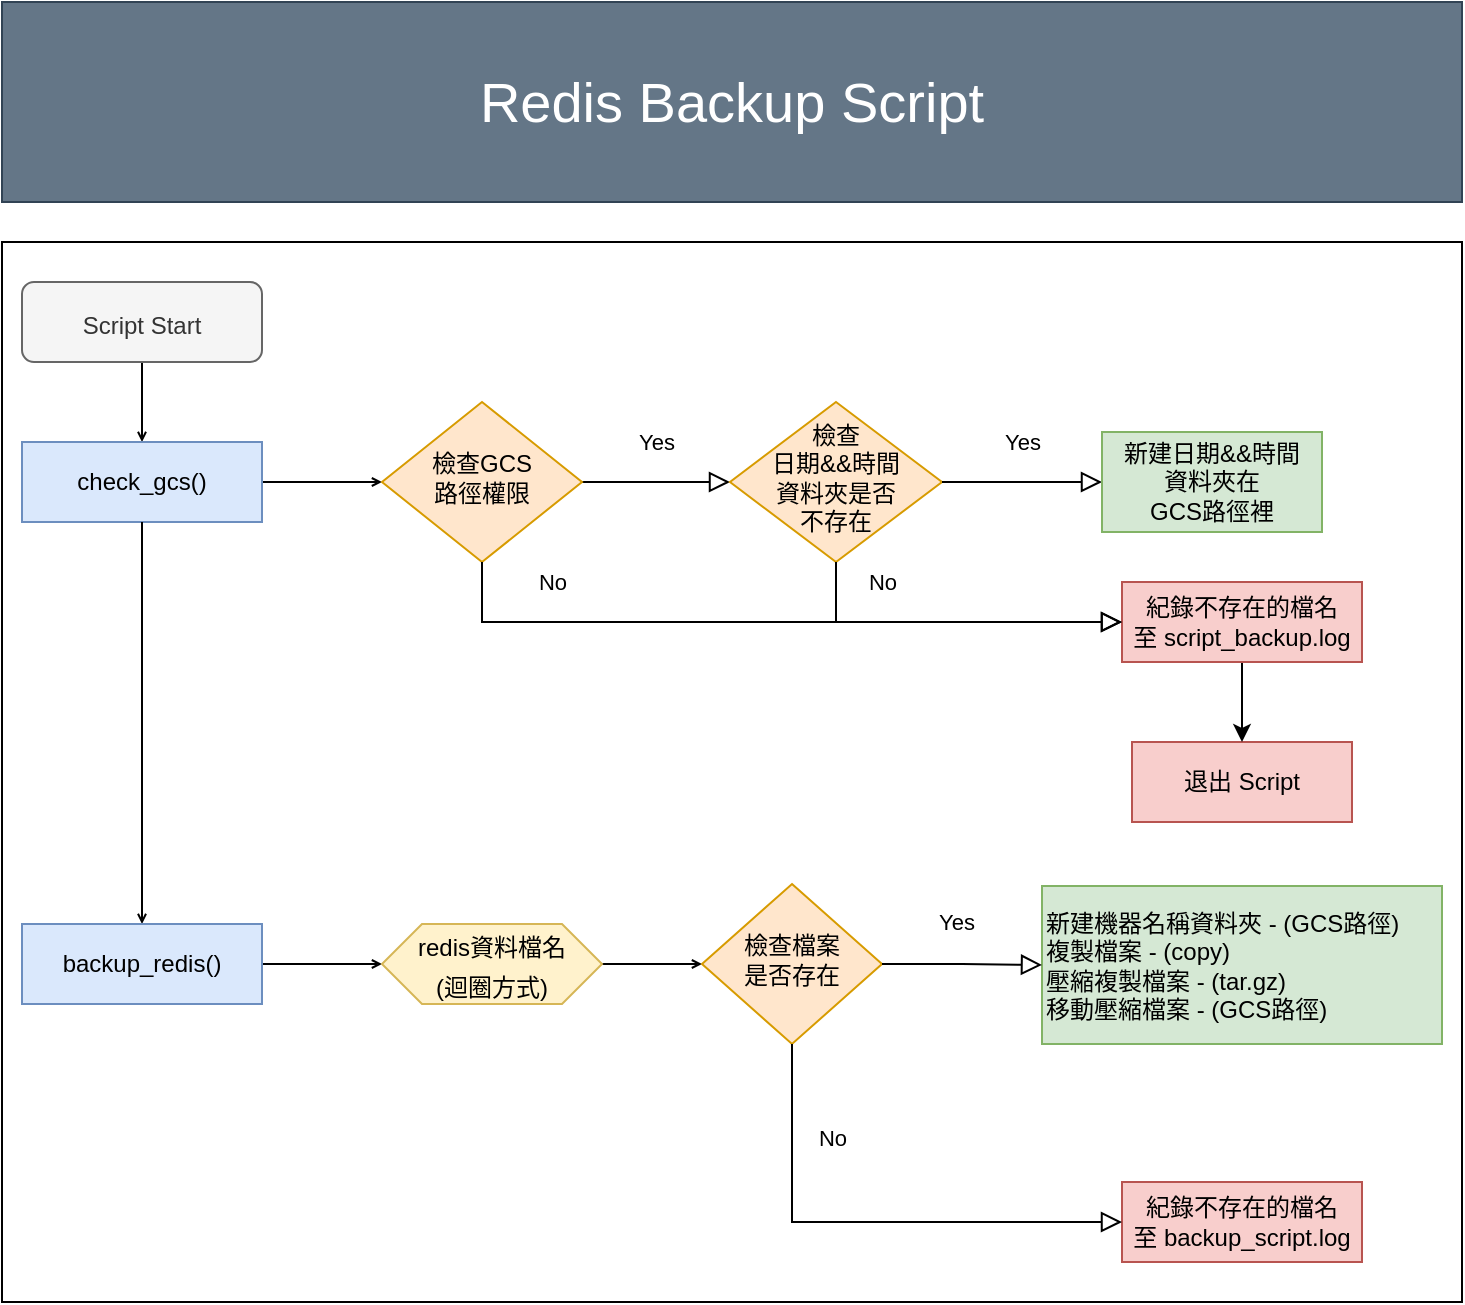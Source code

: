 <mxfile version="20.2.2" type="device"><diagram id="C5RBs43oDa-KdzZeNtuy" name="Page-1"><mxGraphModel dx="1422" dy="914" grid="1" gridSize="10" guides="1" tooltips="1" connect="1" arrows="1" fold="1" page="1" pageScale="1" pageWidth="827" pageHeight="1169" math="0" shadow="0"><root><mxCell id="WIyWlLk6GJQsqaUBKTNV-0"/><mxCell id="WIyWlLk6GJQsqaUBKTNV-1" parent="WIyWlLk6GJQsqaUBKTNV-0"/><mxCell id="GR00iF3HD8nsuw-ppYai-41" value="" style="rounded=0;whiteSpace=wrap;html=1;fontSize=16;" parent="WIyWlLk6GJQsqaUBKTNV-1" vertex="1"><mxGeometry x="50" y="130" width="730" height="530" as="geometry"/></mxCell><mxCell id="GR00iF3HD8nsuw-ppYai-0" value="&lt;font style=&quot;font-size: 28px;&quot;&gt;Redis Backup Script&lt;/font&gt;" style="text;html=1;align=center;verticalAlign=middle;whiteSpace=wrap;rounded=0;fillColor=#647687;fontColor=#ffffff;strokeColor=#314354;" parent="WIyWlLk6GJQsqaUBKTNV-1" vertex="1"><mxGeometry x="50" y="10" width="730" height="100" as="geometry"/></mxCell><mxCell id="GR00iF3HD8nsuw-ppYai-8" style="edgeStyle=orthogonalEdgeStyle;jumpSize=2;orthogonalLoop=1;jettySize=auto;html=1;entryX=0.5;entryY=0;entryDx=0;entryDy=0;fontSize=12;endArrow=open;startSize=5;endSize=3;" parent="WIyWlLk6GJQsqaUBKTNV-1" source="GR00iF3HD8nsuw-ppYai-2" target="GR00iF3HD8nsuw-ppYai-3" edge="1"><mxGeometry relative="1" as="geometry"/></mxCell><mxCell id="GR00iF3HD8nsuw-ppYai-2" value="&lt;span style=&quot;font-size: 12px;&quot;&gt;Script Start&lt;/span&gt;" style="rounded=1;whiteSpace=wrap;html=1;fontSize=16;fillColor=#f5f5f5;fontColor=#333333;strokeColor=#666666;" parent="WIyWlLk6GJQsqaUBKTNV-1" vertex="1"><mxGeometry x="60" y="150" width="120" height="40" as="geometry"/></mxCell><mxCell id="GR00iF3HD8nsuw-ppYai-12" style="edgeStyle=orthogonalEdgeStyle;jumpSize=2;orthogonalLoop=1;jettySize=auto;html=1;entryX=0;entryY=0.5;entryDx=0;entryDy=0;fontSize=12;endArrow=open;startSize=5;endSize=3;" parent="WIyWlLk6GJQsqaUBKTNV-1" source="GR00iF3HD8nsuw-ppYai-3" target="GR00iF3HD8nsuw-ppYai-15" edge="1"><mxGeometry relative="1" as="geometry"><mxPoint x="264" y="250" as="targetPoint"/></mxGeometry></mxCell><mxCell id="GR00iF3HD8nsuw-ppYai-3" value="check_gcs()" style="rounded=0;whiteSpace=wrap;html=1;fontSize=12;glass=0;strokeWidth=1;shadow=0;fillColor=#dae8fc;strokeColor=#6c8ebf;" parent="WIyWlLk6GJQsqaUBKTNV-1" vertex="1"><mxGeometry x="60" y="230" width="120" height="40" as="geometry"/></mxCell><mxCell id="GR00iF3HD8nsuw-ppYai-11" value="Yes" style="rounded=0;html=1;jettySize=auto;orthogonalLoop=1;fontSize=11;endArrow=block;endFill=0;endSize=8;strokeWidth=1;shadow=0;labelBackgroundColor=none;edgeStyle=orthogonalEdgeStyle;exitX=1;exitY=0.5;exitDx=0;exitDy=0;startSize=6;entryX=0;entryY=0.5;entryDx=0;entryDy=0;" parent="WIyWlLk6GJQsqaUBKTNV-1" source="GR00iF3HD8nsuw-ppYai-15" target="GR00iF3HD8nsuw-ppYai-16" edge="1"><mxGeometry y="20" relative="1" as="geometry"><mxPoint as="offset"/><mxPoint x="390" y="250" as="sourcePoint"/><mxPoint x="420" y="250" as="targetPoint"/><Array as="points"/></mxGeometry></mxCell><mxCell id="GR00iF3HD8nsuw-ppYai-15" value="檢查GCS&lt;br&gt;路徑權限" style="rhombus;whiteSpace=wrap;html=1;shadow=0;fontFamily=Helvetica;fontSize=12;align=center;strokeWidth=1;spacing=6;spacingTop=-4;rounded=0;fillColor=#ffe6cc;strokeColor=#d79b00;" parent="WIyWlLk6GJQsqaUBKTNV-1" vertex="1"><mxGeometry x="240" y="210" width="100" height="80" as="geometry"/></mxCell><mxCell id="GR00iF3HD8nsuw-ppYai-16" value="檢查&lt;br&gt;日期&amp;amp;&amp;amp;時間&lt;br&gt;資料夾是否&lt;br&gt;不存在" style="rhombus;whiteSpace=wrap;html=1;shadow=0;fontFamily=Helvetica;fontSize=12;align=center;strokeWidth=1;spacing=6;spacingTop=-4;rounded=0;fillColor=#ffe6cc;strokeColor=#d79b00;" parent="WIyWlLk6GJQsqaUBKTNV-1" vertex="1"><mxGeometry x="414" y="210" width="106" height="80" as="geometry"/></mxCell><mxCell id="GR00iF3HD8nsuw-ppYai-18" value="Yes" style="rounded=0;html=1;jettySize=auto;orthogonalLoop=1;fontSize=11;endArrow=block;endFill=0;endSize=8;strokeWidth=1;shadow=0;labelBackgroundColor=none;edgeStyle=orthogonalEdgeStyle;exitX=1;exitY=0.5;exitDx=0;exitDy=0;startSize=6;entryX=0;entryY=0.5;entryDx=0;entryDy=0;" parent="WIyWlLk6GJQsqaUBKTNV-1" source="GR00iF3HD8nsuw-ppYai-16" target="GR00iF3HD8nsuw-ppYai-20" edge="1"><mxGeometry y="20" relative="1" as="geometry"><mxPoint as="offset"/><mxPoint x="540" y="270" as="sourcePoint"/><mxPoint x="560" y="250" as="targetPoint"/><Array as="points"/></mxGeometry></mxCell><mxCell id="GR00iF3HD8nsuw-ppYai-20" value="新建日期&amp;amp;&amp;amp;時間&lt;br&gt;資料夾在&lt;br&gt;GCS路徑裡" style="rounded=0;whiteSpace=wrap;html=1;fontSize=12;glass=0;strokeWidth=1;shadow=0;fillColor=#d5e8d4;strokeColor=#82b366;" parent="WIyWlLk6GJQsqaUBKTNV-1" vertex="1"><mxGeometry x="600" y="225" width="110" height="50" as="geometry"/></mxCell><mxCell id="GR00iF3HD8nsuw-ppYai-24" style="edgeStyle=orthogonalEdgeStyle;jumpSize=2;orthogonalLoop=1;jettySize=auto;html=1;exitX=0.5;exitY=1;exitDx=0;exitDy=0;fontSize=12;endArrow=open;startSize=5;endSize=3;" parent="WIyWlLk6GJQsqaUBKTNV-1" source="GR00iF3HD8nsuw-ppYai-20" target="GR00iF3HD8nsuw-ppYai-20" edge="1"><mxGeometry relative="1" as="geometry"/></mxCell><mxCell id="GR00iF3HD8nsuw-ppYai-26" value="退出 Script" style="rounded=0;whiteSpace=wrap;html=1;fontSize=12;glass=0;strokeWidth=1;shadow=0;fillColor=#f8cecc;strokeColor=#b85450;" parent="WIyWlLk6GJQsqaUBKTNV-1" vertex="1"><mxGeometry x="615" y="380" width="110" height="40" as="geometry"/></mxCell><mxCell id="GR00iF3HD8nsuw-ppYai-29" style="edgeStyle=orthogonalEdgeStyle;jumpSize=2;orthogonalLoop=1;jettySize=auto;html=1;entryX=0.5;entryY=0;entryDx=0;entryDy=0;fontSize=12;endArrow=open;startSize=5;endSize=3;exitX=0.5;exitY=1;exitDx=0;exitDy=0;" parent="WIyWlLk6GJQsqaUBKTNV-1" source="GR00iF3HD8nsuw-ppYai-3" target="GR00iF3HD8nsuw-ppYai-30" edge="1"><mxGeometry relative="1" as="geometry"><mxPoint x="120" y="390" as="sourcePoint"/></mxGeometry></mxCell><mxCell id="GR00iF3HD8nsuw-ppYai-32" style="edgeStyle=orthogonalEdgeStyle;jumpSize=2;orthogonalLoop=1;jettySize=auto;html=1;entryX=0;entryY=0.5;entryDx=0;entryDy=0;fontSize=12;endArrow=open;startSize=5;endSize=3;" parent="WIyWlLk6GJQsqaUBKTNV-1" source="GR00iF3HD8nsuw-ppYai-30" target="GR00iF3HD8nsuw-ppYai-31" edge="1"><mxGeometry relative="1" as="geometry"/></mxCell><mxCell id="GR00iF3HD8nsuw-ppYai-30" value="backup_redis()" style="rounded=0;whiteSpace=wrap;html=1;fontSize=12;glass=0;strokeWidth=1;shadow=0;fillColor=#dae8fc;strokeColor=#6c8ebf;" parent="WIyWlLk6GJQsqaUBKTNV-1" vertex="1"><mxGeometry x="60" y="471" width="120" height="40" as="geometry"/></mxCell><mxCell id="GR00iF3HD8nsuw-ppYai-34" style="edgeStyle=orthogonalEdgeStyle;jumpSize=2;orthogonalLoop=1;jettySize=auto;html=1;entryX=0;entryY=0.5;entryDx=0;entryDy=0;fontSize=12;endArrow=open;startSize=5;endSize=3;" parent="WIyWlLk6GJQsqaUBKTNV-1" source="GR00iF3HD8nsuw-ppYai-31" target="GR00iF3HD8nsuw-ppYai-33" edge="1"><mxGeometry relative="1" as="geometry"><mxPoint x="390" y="491" as="targetPoint"/></mxGeometry></mxCell><mxCell id="GR00iF3HD8nsuw-ppYai-31" value="&lt;span style=&quot;font-size: 12px;&quot;&gt;redis資料檔名&lt;br&gt;(迴圈方式)&lt;br&gt;&lt;/span&gt;" style="shape=hexagon;perimeter=hexagonPerimeter2;whiteSpace=wrap;html=1;fixedSize=1;fontSize=16;fillColor=#fff2cc;strokeColor=#d6b656;" parent="WIyWlLk6GJQsqaUBKTNV-1" vertex="1"><mxGeometry x="240" y="471" width="110" height="40" as="geometry"/></mxCell><mxCell id="GR00iF3HD8nsuw-ppYai-33" value="檢查檔案&lt;br&gt;是否存在" style="rhombus;whiteSpace=wrap;html=1;shadow=0;fontFamily=Helvetica;fontSize=12;align=center;strokeWidth=1;spacing=6;spacingTop=-4;rounded=0;fillColor=#ffe6cc;strokeColor=#d79b00;" parent="WIyWlLk6GJQsqaUBKTNV-1" vertex="1"><mxGeometry x="400" y="451" width="90" height="80" as="geometry"/></mxCell><mxCell id="GR00iF3HD8nsuw-ppYai-36" value="新建機器名稱資料夾 - (GCS路徑)&lt;br&gt;&lt;div style=&quot;&quot;&gt;&lt;span style=&quot;background-color: initial;&quot;&gt;複製檔案 - (copy)&lt;/span&gt;&lt;/div&gt;&lt;div style=&quot;&quot;&gt;壓縮複製檔案 - (tar.gz)&lt;/div&gt;&lt;div style=&quot;&quot;&gt;移動壓縮檔案 - (GCS路徑)&lt;/div&gt;" style="rounded=0;whiteSpace=wrap;html=1;fontSize=12;glass=0;strokeWidth=1;shadow=0;fillColor=#d5e8d4;strokeColor=#82b366;align=left;" parent="WIyWlLk6GJQsqaUBKTNV-1" vertex="1"><mxGeometry x="570" y="452" width="200" height="79" as="geometry"/></mxCell><mxCell id="GR00iF3HD8nsuw-ppYai-37" value="Yes" style="rounded=0;html=1;jettySize=auto;orthogonalLoop=1;fontSize=11;endArrow=block;endFill=0;endSize=8;strokeWidth=1;shadow=0;labelBackgroundColor=none;edgeStyle=orthogonalEdgeStyle;startSize=6;entryX=0;entryY=0.5;entryDx=0;entryDy=0;" parent="WIyWlLk6GJQsqaUBKTNV-1" source="GR00iF3HD8nsuw-ppYai-33" target="GR00iF3HD8nsuw-ppYai-36" edge="1"><mxGeometry x="-0.081" y="21" relative="1" as="geometry"><mxPoint as="offset"/><mxPoint x="480" y="491" as="sourcePoint"/><mxPoint x="610" y="491" as="targetPoint"/><Array as="points"/></mxGeometry></mxCell><mxCell id="GR00iF3HD8nsuw-ppYai-39" value="紀錄不存在的檔名&lt;br&gt;至 backup_script.log" style="rounded=0;whiteSpace=wrap;html=1;fontSize=12;glass=0;strokeWidth=1;shadow=0;fillColor=#f8cecc;strokeColor=#b85450;" parent="WIyWlLk6GJQsqaUBKTNV-1" vertex="1"><mxGeometry x="610" y="600" width="120" height="40" as="geometry"/></mxCell><mxCell id="GR00iF3HD8nsuw-ppYai-40" value="No" style="rounded=0;html=1;jettySize=auto;orthogonalLoop=1;fontSize=11;endArrow=block;endFill=0;endSize=8;strokeWidth=1;shadow=0;labelBackgroundColor=none;edgeStyle=orthogonalEdgeStyle;exitX=0.5;exitY=1;exitDx=0;exitDy=0;startSize=6;entryX=0;entryY=0.5;entryDx=0;entryDy=0;" parent="WIyWlLk6GJQsqaUBKTNV-1" source="GR00iF3HD8nsuw-ppYai-33" target="GR00iF3HD8nsuw-ppYai-39" edge="1"><mxGeometry x="-0.631" y="20" relative="1" as="geometry"><mxPoint as="offset"/><mxPoint x="210" y="600" as="sourcePoint"/><mxPoint x="630" y="680" as="targetPoint"/><Array as="points"><mxPoint x="445" y="620"/></Array></mxGeometry></mxCell><mxCell id="z-5H7PxQXtoAhv22lDpr-3" style="edgeStyle=orthogonalEdgeStyle;rounded=0;orthogonalLoop=1;jettySize=auto;html=1;" parent="WIyWlLk6GJQsqaUBKTNV-1" source="z-5H7PxQXtoAhv22lDpr-0" target="GR00iF3HD8nsuw-ppYai-26" edge="1"><mxGeometry relative="1" as="geometry"/></mxCell><mxCell id="z-5H7PxQXtoAhv22lDpr-0" value="紀錄不存在的檔名&lt;br&gt;至 script_backup.log" style="rounded=0;whiteSpace=wrap;html=1;fontSize=12;glass=0;strokeWidth=1;shadow=0;fillColor=#f8cecc;strokeColor=#b85450;" parent="WIyWlLk6GJQsqaUBKTNV-1" vertex="1"><mxGeometry x="610" y="300" width="120" height="40" as="geometry"/></mxCell><mxCell id="z-5H7PxQXtoAhv22lDpr-6" value="No" style="rounded=0;html=1;jettySize=auto;orthogonalLoop=1;fontSize=11;endArrow=block;endFill=0;endSize=8;strokeWidth=1;shadow=0;labelBackgroundColor=none;edgeStyle=orthogonalEdgeStyle;startSize=6;entryX=0;entryY=0.5;entryDx=0;entryDy=0;" parent="WIyWlLk6GJQsqaUBKTNV-1" source="GR00iF3HD8nsuw-ppYai-15" target="z-5H7PxQXtoAhv22lDpr-0" edge="1"><mxGeometry x="-0.631" y="20" relative="1" as="geometry"><mxPoint as="offset"/><mxPoint x="290" y="291" as="sourcePoint"/><mxPoint x="455" y="380" as="targetPoint"/><Array as="points"><mxPoint x="290" y="320"/></Array></mxGeometry></mxCell><mxCell id="z-5H7PxQXtoAhv22lDpr-7" value="No" style="rounded=0;html=1;jettySize=auto;orthogonalLoop=1;fontSize=11;endArrow=block;endFill=0;endSize=8;strokeWidth=1;shadow=0;labelBackgroundColor=none;edgeStyle=orthogonalEdgeStyle;exitX=0.5;exitY=1;exitDx=0;exitDy=0;startSize=6;entryX=0;entryY=0.5;entryDx=0;entryDy=0;" parent="WIyWlLk6GJQsqaUBKTNV-1" source="GR00iF3HD8nsuw-ppYai-16" target="z-5H7PxQXtoAhv22lDpr-0" edge="1"><mxGeometry x="-0.387" y="20" relative="1" as="geometry"><mxPoint as="offset"/><mxPoint x="470" y="300" as="sourcePoint"/><mxPoint x="635" y="389" as="targetPoint"/><Array as="points"/></mxGeometry></mxCell></root></mxGraphModel></diagram></mxfile>